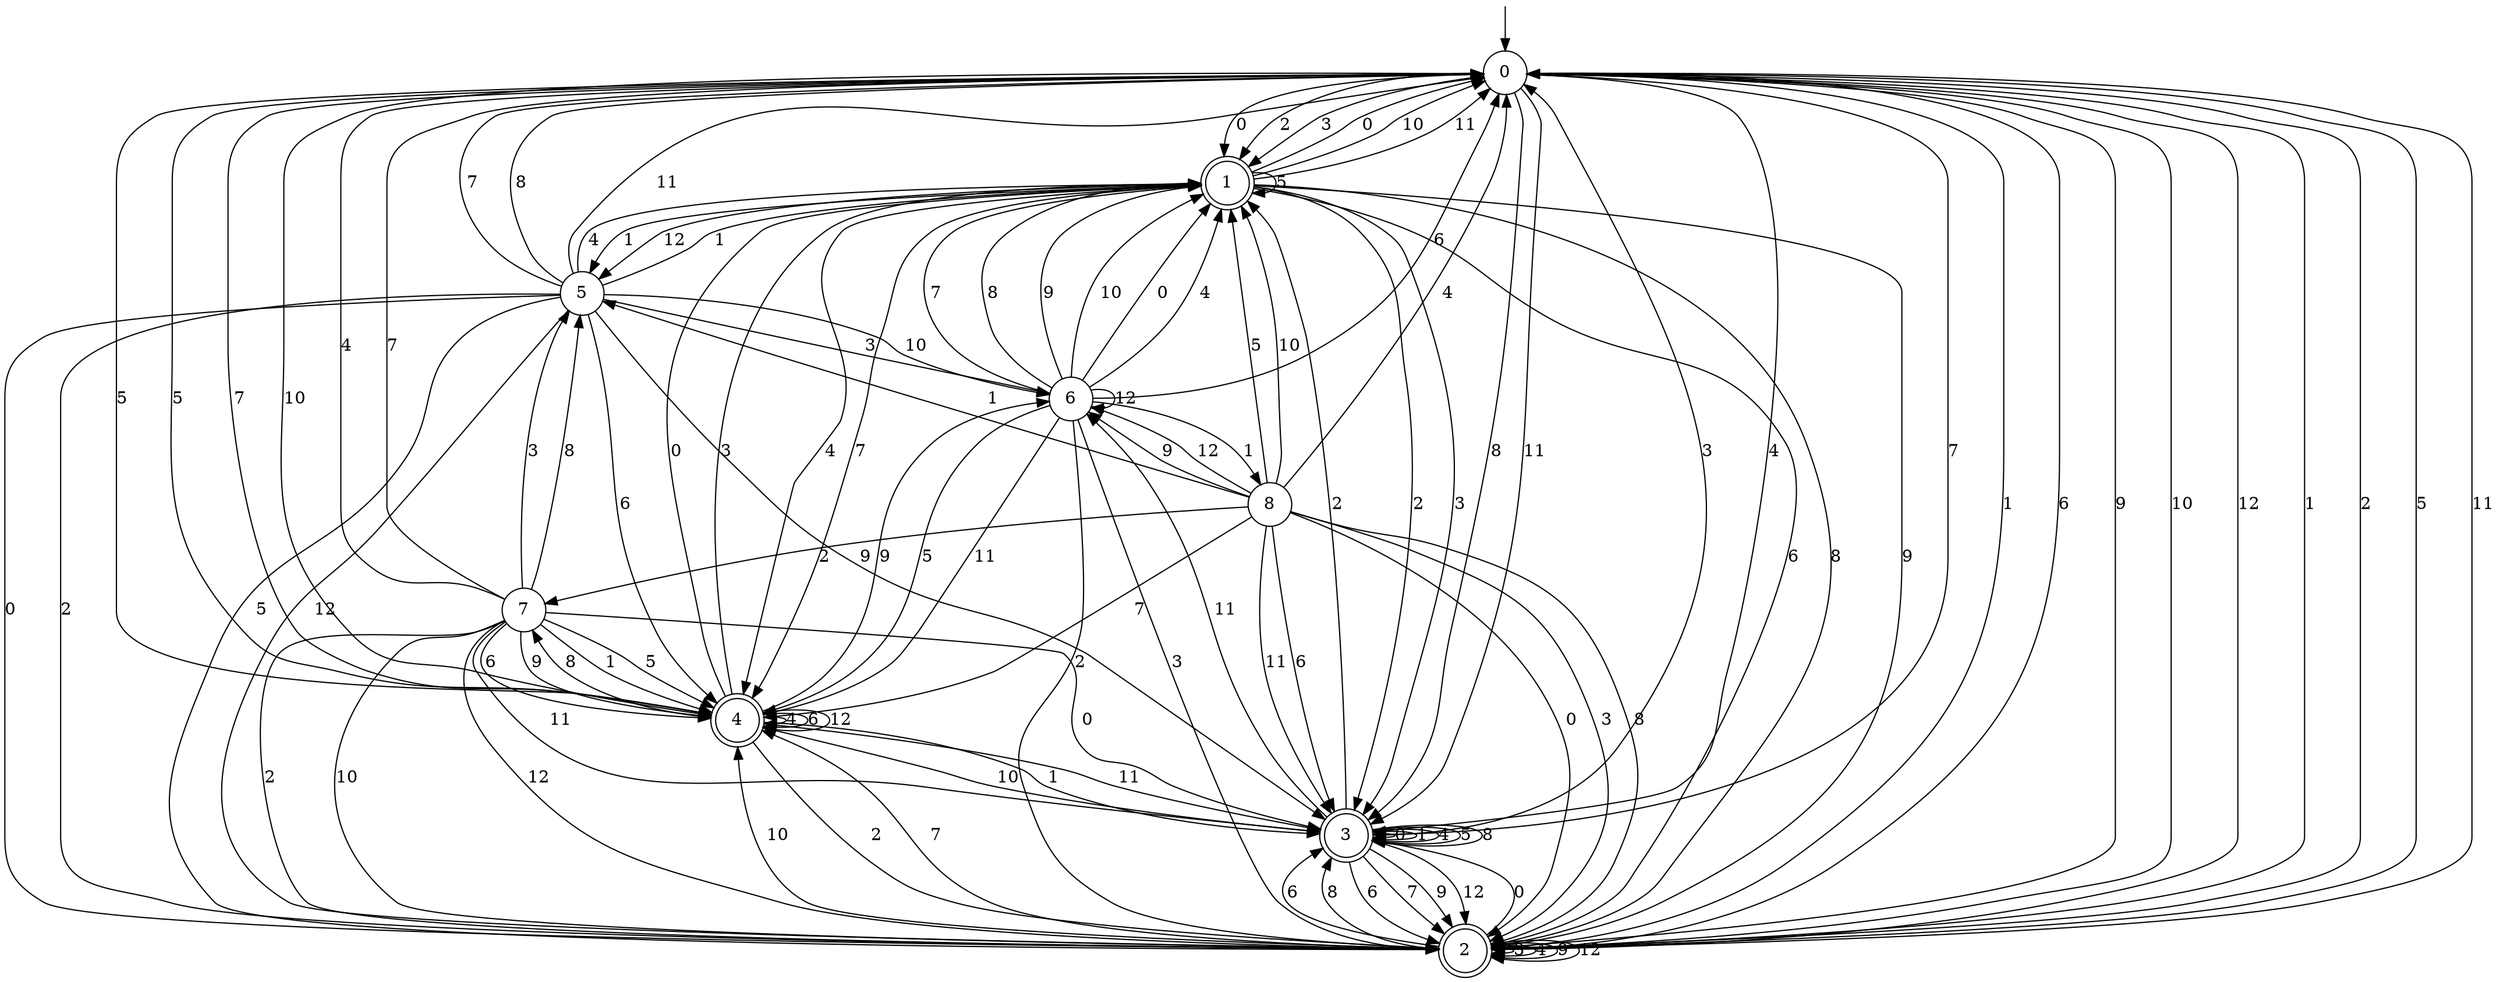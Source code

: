 digraph g {

	s0 [shape="circle" label="0"];
	s1 [shape="doublecircle" label="1"];
	s2 [shape="doublecircle" label="2"];
	s3 [shape="doublecircle" label="3"];
	s4 [shape="doublecircle" label="4"];
	s5 [shape="circle" label="5"];
	s6 [shape="circle" label="6"];
	s7 [shape="circle" label="7"];
	s8 [shape="circle" label="8"];
	s0 -> s1 [label="0"];
	s0 -> s2 [label="1"];
	s0 -> s1 [label="2"];
	s0 -> s1 [label="3"];
	s0 -> s3 [label="4"];
	s0 -> s4 [label="5"];
	s0 -> s2 [label="6"];
	s0 -> s3 [label="7"];
	s0 -> s3 [label="8"];
	s0 -> s2 [label="9"];
	s0 -> s2 [label="10"];
	s0 -> s3 [label="11"];
	s0 -> s2 [label="12"];
	s1 -> s0 [label="0"];
	s1 -> s5 [label="1"];
	s1 -> s3 [label="2"];
	s1 -> s3 [label="3"];
	s1 -> s4 [label="4"];
	s1 -> s1 [label="5"];
	s1 -> s2 [label="6"];
	s1 -> s4 [label="7"];
	s1 -> s2 [label="8"];
	s1 -> s2 [label="9"];
	s1 -> s0 [label="10"];
	s1 -> s0 [label="11"];
	s1 -> s5 [label="12"];
	s2 -> s3 [label="0"];
	s2 -> s0 [label="1"];
	s2 -> s0 [label="2"];
	s2 -> s2 [label="3"];
	s2 -> s2 [label="4"];
	s2 -> s0 [label="5"];
	s2 -> s3 [label="6"];
	s2 -> s4 [label="7"];
	s2 -> s3 [label="8"];
	s2 -> s2 [label="9"];
	s2 -> s4 [label="10"];
	s2 -> s0 [label="11"];
	s2 -> s2 [label="12"];
	s3 -> s3 [label="0"];
	s3 -> s3 [label="1"];
	s3 -> s1 [label="2"];
	s3 -> s0 [label="3"];
	s3 -> s3 [label="4"];
	s3 -> s3 [label="5"];
	s3 -> s2 [label="6"];
	s3 -> s2 [label="7"];
	s3 -> s3 [label="8"];
	s3 -> s2 [label="9"];
	s3 -> s4 [label="10"];
	s3 -> s6 [label="11"];
	s3 -> s2 [label="12"];
	s4 -> s1 [label="0"];
	s4 -> s3 [label="1"];
	s4 -> s2 [label="2"];
	s4 -> s1 [label="3"];
	s4 -> s4 [label="4"];
	s4 -> s0 [label="5"];
	s4 -> s4 [label="6"];
	s4 -> s0 [label="7"];
	s4 -> s7 [label="8"];
	s4 -> s6 [label="9"];
	s4 -> s0 [label="10"];
	s4 -> s3 [label="11"];
	s4 -> s4 [label="12"];
	s5 -> s2 [label="0"];
	s5 -> s1 [label="1"];
	s5 -> s2 [label="2"];
	s5 -> s6 [label="3"];
	s5 -> s1 [label="4"];
	s5 -> s2 [label="5"];
	s5 -> s4 [label="6"];
	s5 -> s0 [label="7"];
	s5 -> s0 [label="8"];
	s5 -> s3 [label="9"];
	s5 -> s6 [label="10"];
	s5 -> s0 [label="11"];
	s5 -> s2 [label="12"];
	s6 -> s1 [label="0"];
	s6 -> s8 [label="1"];
	s6 -> s2 [label="2"];
	s6 -> s2 [label="3"];
	s6 -> s1 [label="4"];
	s6 -> s4 [label="5"];
	s6 -> s0 [label="6"];
	s6 -> s1 [label="7"];
	s6 -> s1 [label="8"];
	s6 -> s1 [label="9"];
	s6 -> s1 [label="10"];
	s6 -> s4 [label="11"];
	s6 -> s6 [label="12"];
	s7 -> s3 [label="0"];
	s7 -> s4 [label="1"];
	s7 -> s2 [label="2"];
	s7 -> s5 [label="3"];
	s7 -> s0 [label="4"];
	s7 -> s4 [label="5"];
	s7 -> s4 [label="6"];
	s7 -> s0 [label="7"];
	s7 -> s5 [label="8"];
	s7 -> s4 [label="9"];
	s7 -> s2 [label="10"];
	s7 -> s3 [label="11"];
	s7 -> s2 [label="12"];
	s8 -> s2 [label="0"];
	s8 -> s5 [label="1"];
	s8 -> s7 [label="2"];
	s8 -> s2 [label="3"];
	s8 -> s0 [label="4"];
	s8 -> s1 [label="5"];
	s8 -> s3 [label="6"];
	s8 -> s4 [label="7"];
	s8 -> s2 [label="8"];
	s8 -> s6 [label="9"];
	s8 -> s1 [label="10"];
	s8 -> s3 [label="11"];
	s8 -> s6 [label="12"];

__start0 [label="" shape="none" width="0" height="0"];
__start0 -> s0;

}
